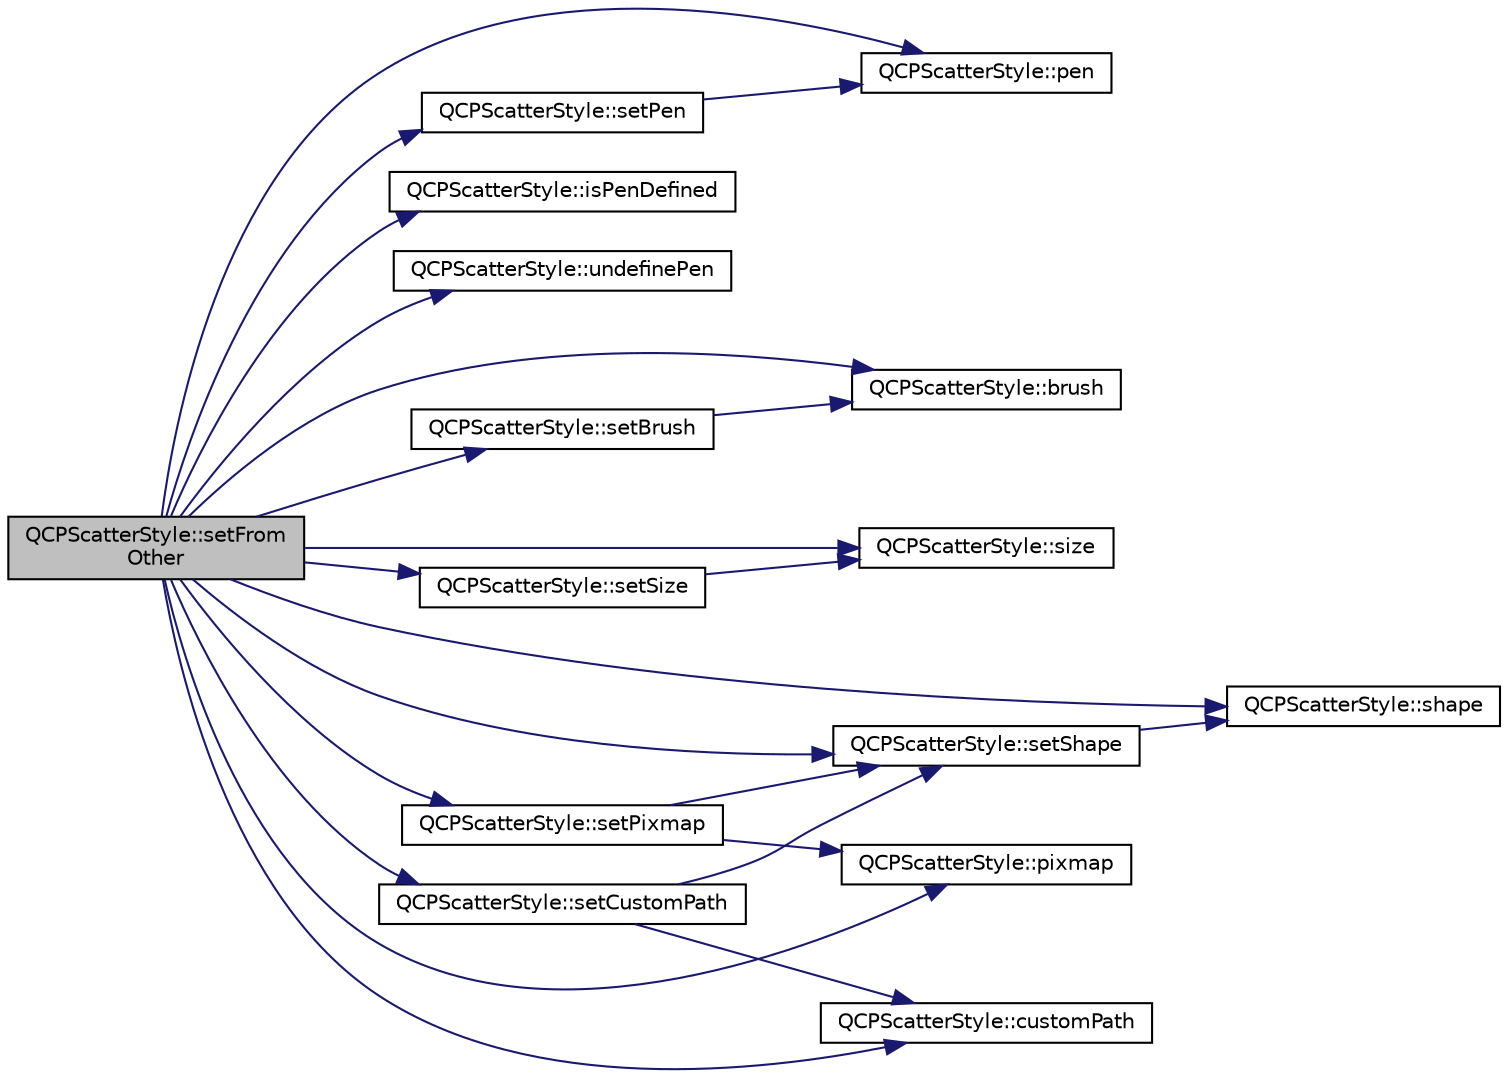digraph "QCPScatterStyle::setFromOther"
{
  edge [fontname="Helvetica",fontsize="10",labelfontname="Helvetica",labelfontsize="10"];
  node [fontname="Helvetica",fontsize="10",shape=record];
  rankdir="LR";
  Node108 [label="QCPScatterStyle::setFrom\lOther",height=0.2,width=0.4,color="black", fillcolor="grey75", style="filled", fontcolor="black"];
  Node108 -> Node109 [color="midnightblue",fontsize="10",style="solid",fontname="Helvetica"];
  Node109 [label="QCPScatterStyle::setPen",height=0.2,width=0.4,color="black", fillcolor="white", style="filled",URL="$class_q_c_p_scatter_style.html#a761f1f229cc0ca4703e1e2b89f6dd1ba"];
  Node109 -> Node110 [color="midnightblue",fontsize="10",style="solid",fontname="Helvetica"];
  Node110 [label="QCPScatterStyle::pen",height=0.2,width=0.4,color="black", fillcolor="white", style="filled",URL="$class_q_c_p_scatter_style.html#acdd6313d16e69d3810e9d1f48dd9e4bb"];
  Node108 -> Node110 [color="midnightblue",fontsize="10",style="solid",fontname="Helvetica"];
  Node108 -> Node111 [color="midnightblue",fontsize="10",style="solid",fontname="Helvetica"];
  Node111 [label="QCPScatterStyle::isPenDefined",height=0.2,width=0.4,color="black", fillcolor="white", style="filled",URL="$class_q_c_p_scatter_style.html#a47077eb6450fe9a788f833e4ec1b1d5a"];
  Node108 -> Node112 [color="midnightblue",fontsize="10",style="solid",fontname="Helvetica"];
  Node112 [label="QCPScatterStyle::undefinePen",height=0.2,width=0.4,color="black", fillcolor="white", style="filled",URL="$class_q_c_p_scatter_style.html#acabc2a8c83d650b946f50c3166b6c35e"];
  Node108 -> Node113 [color="midnightblue",fontsize="10",style="solid",fontname="Helvetica"];
  Node113 [label="QCPScatterStyle::setBrush",height=0.2,width=0.4,color="black", fillcolor="white", style="filled",URL="$class_q_c_p_scatter_style.html#a74d692aaeb8d4b36d6f7d510e44264b1"];
  Node113 -> Node114 [color="midnightblue",fontsize="10",style="solid",fontname="Helvetica"];
  Node114 [label="QCPScatterStyle::brush",height=0.2,width=0.4,color="black", fillcolor="white", style="filled",URL="$class_q_c_p_scatter_style.html#adc4f66aed84f1d7a3a5aabf4f48f31a6"];
  Node108 -> Node114 [color="midnightblue",fontsize="10",style="solid",fontname="Helvetica"];
  Node108 -> Node115 [color="midnightblue",fontsize="10",style="solid",fontname="Helvetica"];
  Node115 [label="QCPScatterStyle::setSize",height=0.2,width=0.4,color="black", fillcolor="white", style="filled",URL="$class_q_c_p_scatter_style.html#aaefdd031052892c4136129db68596e0f"];
  Node115 -> Node116 [color="midnightblue",fontsize="10",style="solid",fontname="Helvetica"];
  Node116 [label="QCPScatterStyle::size",height=0.2,width=0.4,color="black", fillcolor="white", style="filled",URL="$class_q_c_p_scatter_style.html#a0e94526d9165d9f50e262102bdd71a47"];
  Node108 -> Node116 [color="midnightblue",fontsize="10",style="solid",fontname="Helvetica"];
  Node108 -> Node117 [color="midnightblue",fontsize="10",style="solid",fontname="Helvetica"];
  Node117 [label="QCPScatterStyle::setShape",height=0.2,width=0.4,color="black", fillcolor="white", style="filled",URL="$class_q_c_p_scatter_style.html#a7c641c4d4c6d29cb705d3887cfce91c1"];
  Node117 -> Node118 [color="midnightblue",fontsize="10",style="solid",fontname="Helvetica"];
  Node118 [label="QCPScatterStyle::shape",height=0.2,width=0.4,color="black", fillcolor="white", style="filled",URL="$class_q_c_p_scatter_style.html#af04cad55bd7f58a96da4fc6bc46a0a1e"];
  Node108 -> Node118 [color="midnightblue",fontsize="10",style="solid",fontname="Helvetica"];
  Node108 -> Node119 [color="midnightblue",fontsize="10",style="solid",fontname="Helvetica"];
  Node119 [label="QCPScatterStyle::setPixmap",height=0.2,width=0.4,color="black", fillcolor="white", style="filled",URL="$class_q_c_p_scatter_style.html#a5fb611d46acfac520d7b89a1c71d9246"];
  Node119 -> Node117 [color="midnightblue",fontsize="10",style="solid",fontname="Helvetica"];
  Node119 -> Node120 [color="midnightblue",fontsize="10",style="solid",fontname="Helvetica"];
  Node120 [label="QCPScatterStyle::pixmap",height=0.2,width=0.4,color="black", fillcolor="white", style="filled",URL="$class_q_c_p_scatter_style.html#a9b2d1a2ec0aac0c74f7582d14050e93a"];
  Node108 -> Node120 [color="midnightblue",fontsize="10",style="solid",fontname="Helvetica"];
  Node108 -> Node121 [color="midnightblue",fontsize="10",style="solid",fontname="Helvetica"];
  Node121 [label="QCPScatterStyle::setCustomPath",height=0.2,width=0.4,color="black", fillcolor="white", style="filled",URL="$class_q_c_p_scatter_style.html#a96a3e949f90b2afe5677ca9412a12a1e"];
  Node121 -> Node117 [color="midnightblue",fontsize="10",style="solid",fontname="Helvetica"];
  Node121 -> Node122 [color="midnightblue",fontsize="10",style="solid",fontname="Helvetica"];
  Node122 [label="QCPScatterStyle::customPath",height=0.2,width=0.4,color="black", fillcolor="white", style="filled",URL="$class_q_c_p_scatter_style.html#aef1fac84c9830fd97f2a8568e605e372"];
  Node108 -> Node122 [color="midnightblue",fontsize="10",style="solid",fontname="Helvetica"];
}

